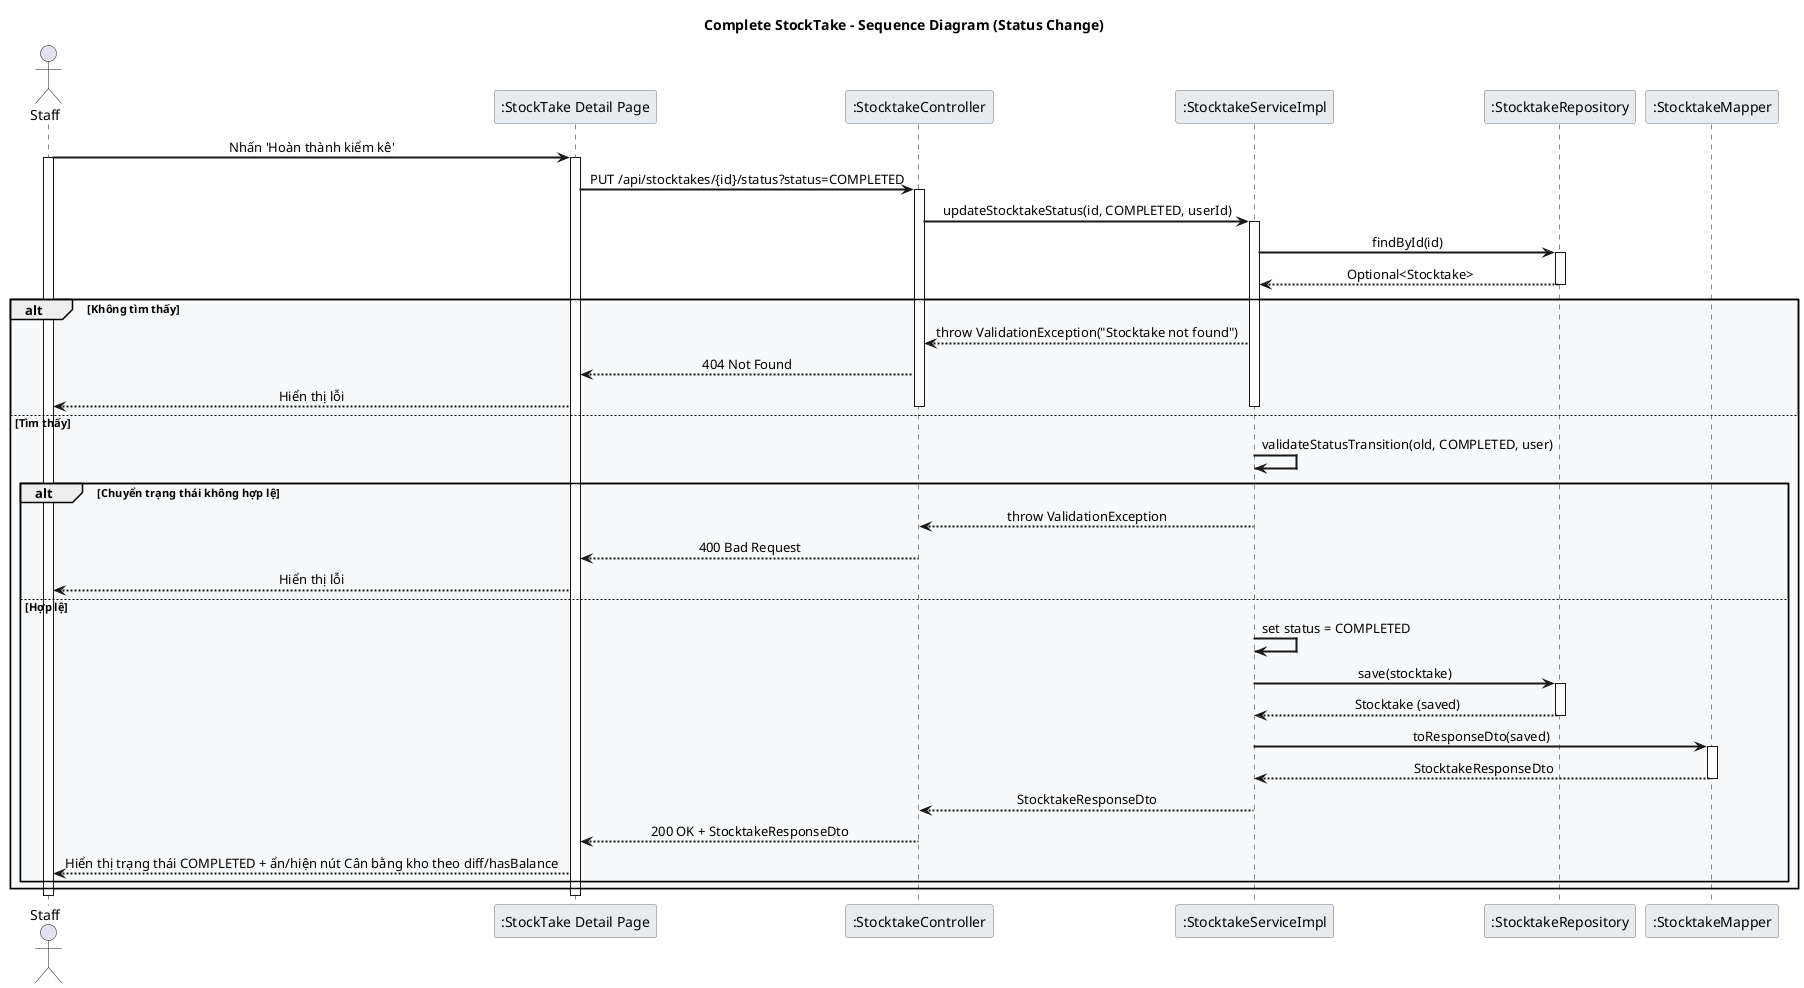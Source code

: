 @startuml Stocktake_Complete_Sequence

skinparam backgroundColor white
skinparam sequenceArrowThickness 2
skinparam sequenceMessageAlign center
skinparam sequenceGroupBodyBackgroundColor #F8F9FA
skinparam sequenceParticipantBorderColor #6C757D
skinparam sequenceParticipantBackgroundColor #E9ECEF
skinparam sequenceLifeLineStroke dash

title Complete StockTake - Sequence Diagram (Status Change)

actor Staff
participant ":StockTake Detail Page" as UI
participant ":StocktakeController" as CC
participant ":StocktakeServiceImpl" as CS
participant ":StocktakeRepository" as CR
participant ":StocktakeMapper" as CM

Staff -> UI : Nhấn 'Hoàn thành kiểm kê'
activate Staff
activate UI
UI -> CC : PUT /api/stocktakes/{id}/status?status=COMPLETED
activate CC
CC -> CS : updateStocktakeStatus(id, COMPLETED, userId)
activate CS

CS -> CR : findById(id)
activate CR
CR --> CS : Optional<Stocktake>
deactivate CR

alt Không tìm thấy
    CS --> CC : throw ValidationException("Stocktake not found")
    CC --> UI : 404 Not Found
    UI --> Staff : Hiển thị lỗi
    deactivate CS
    deactivate CC
else Tìm thấy
    CS -> CS : validateStatusTransition(old, COMPLETED, user)
    alt Chuyển trạng thái không hợp lệ
        CS --> CC : throw ValidationException
        CC --> UI : 400 Bad Request
        UI --> Staff : Hiển thị lỗi
        deactivate CS
        deactivate CC
    else Hợp lệ
        CS -> CS : set status = COMPLETED
        CS -> CR : save(stocktake)
        activate CR
        CR --> CS : Stocktake (saved)
        deactivate CR
        CS -> CM : toResponseDto(saved)
        activate CM
        CM --> CS : StocktakeResponseDto
        deactivate CM
        CS --> CC : StocktakeResponseDto
        deactivate CS
        CC --> UI : 200 OK + StocktakeResponseDto
        deactivate CC
        UI --> Staff : Hiển thị trạng thái COMPLETED + ẩn/hiện nút Cân bằng kho theo diff/hasBalance
    end
end

deactivate UI
deactivate Staff

@enduml 